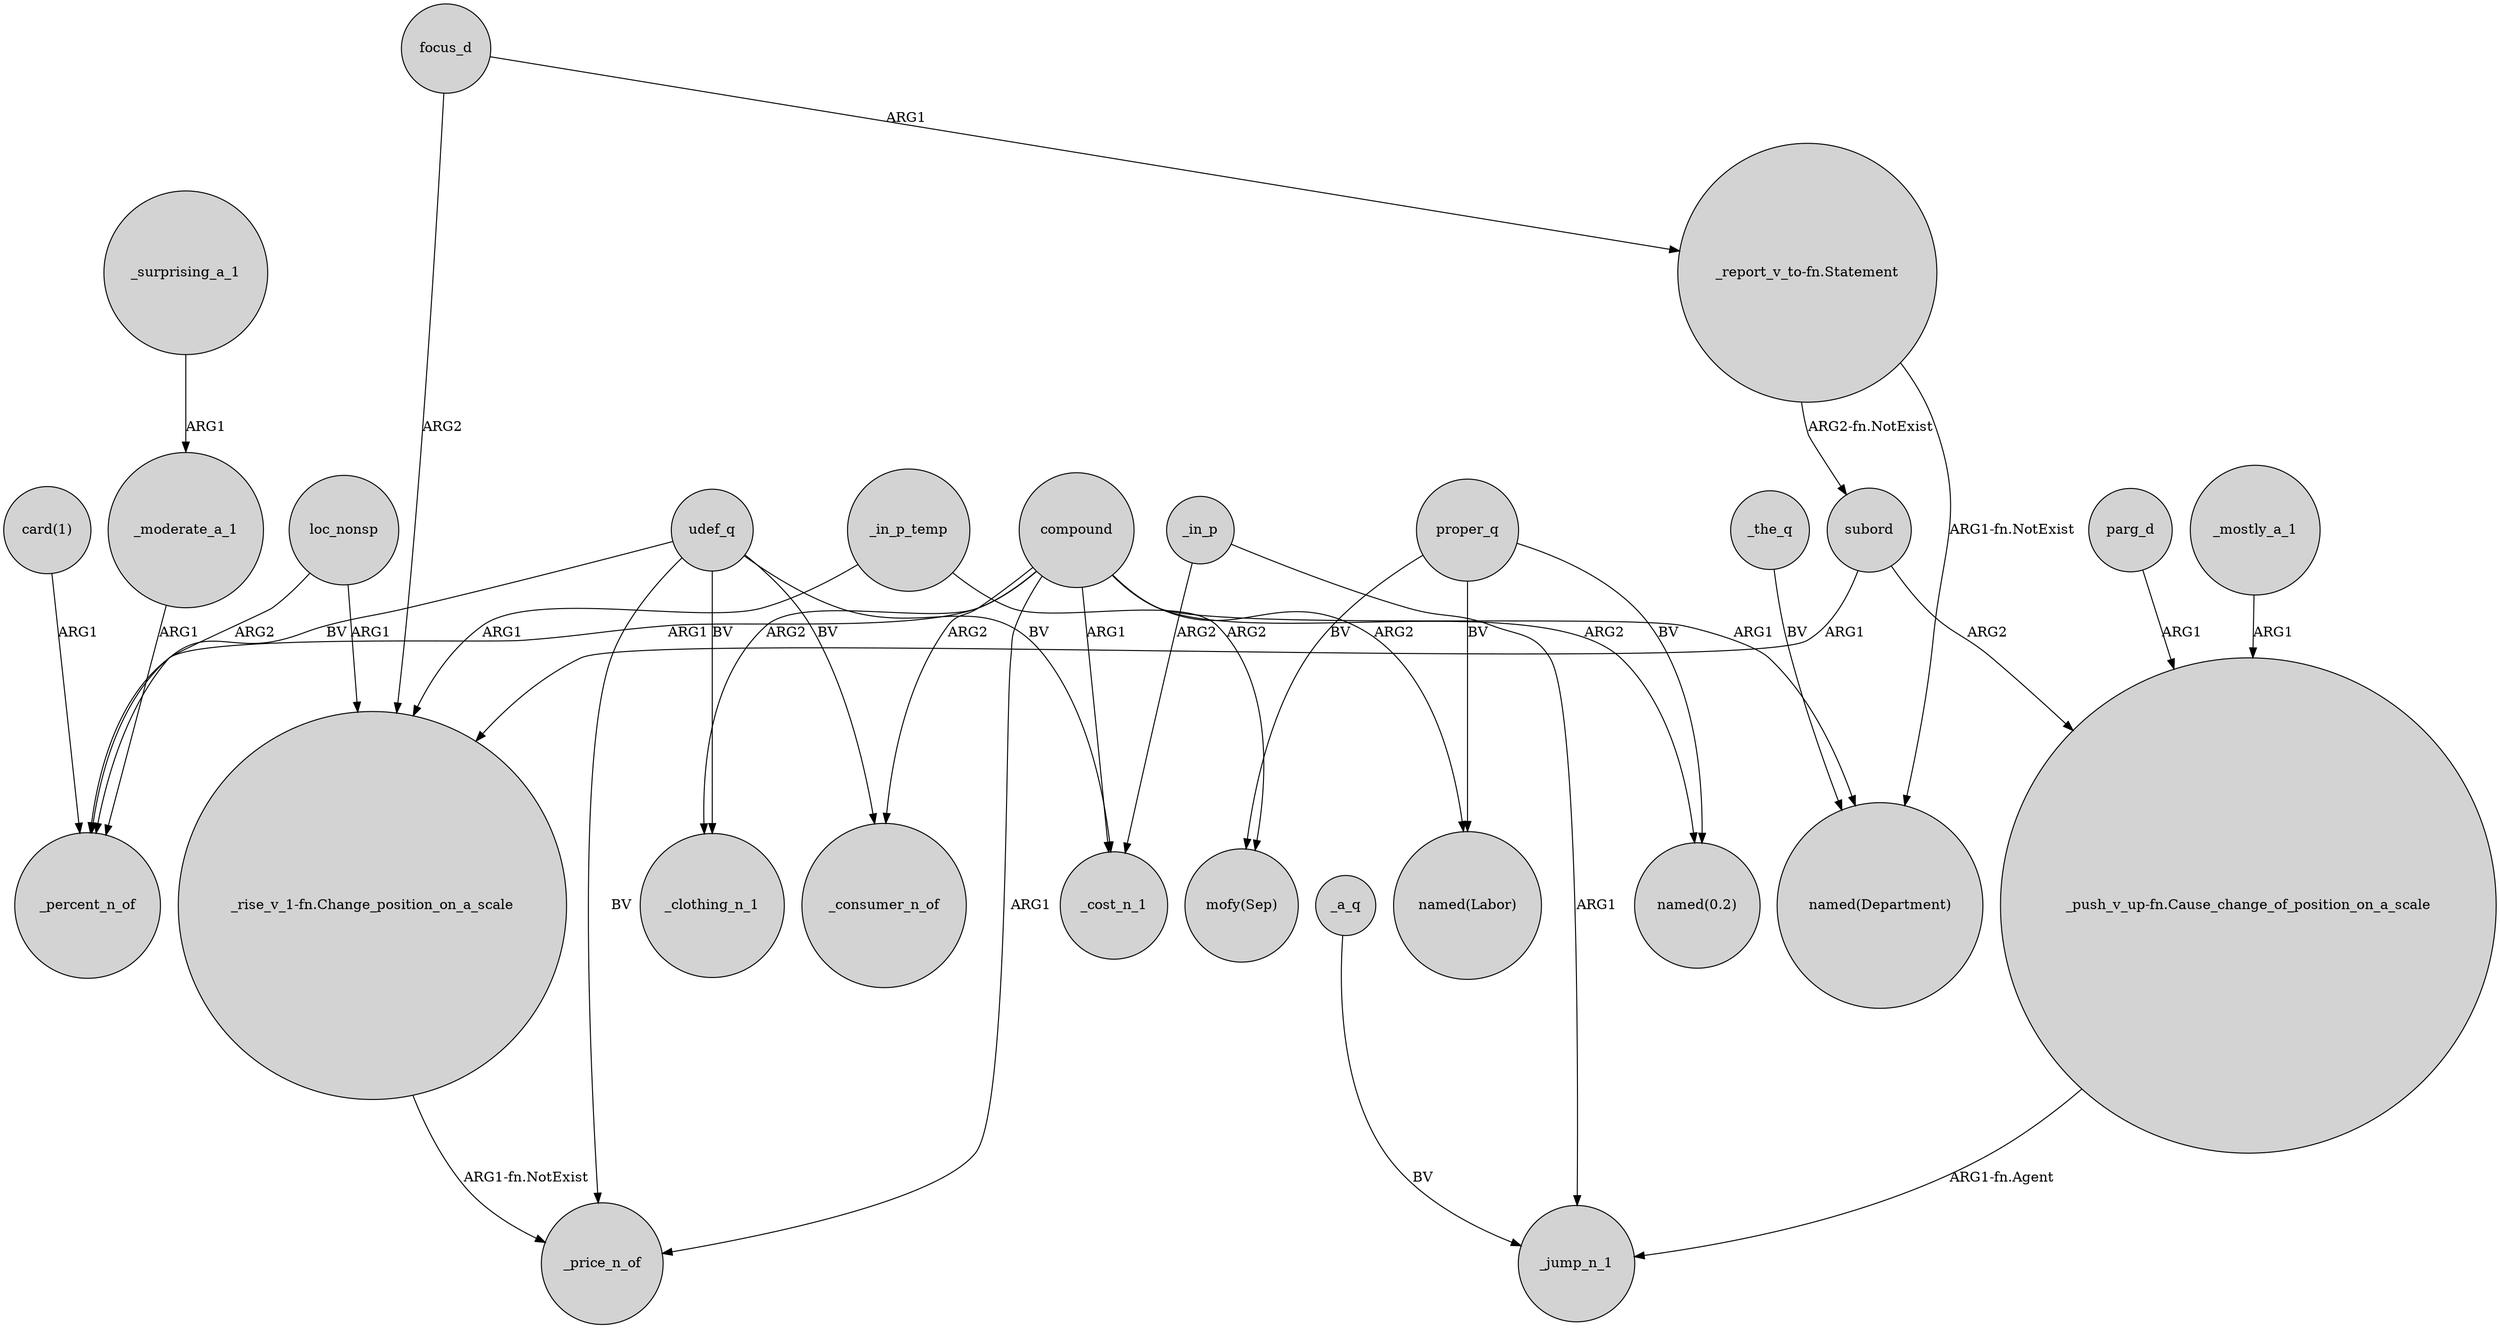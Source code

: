 digraph {
	node [shape=circle style=filled]
	"card(1)" -> _percent_n_of [label=ARG1]
	subord -> "_push_v_up-fn.Cause_change_of_position_on_a_scale" [label=ARG2]
	focus_d -> "_report_v_to-fn.Statement" [label=ARG1]
	"_push_v_up-fn.Cause_change_of_position_on_a_scale" -> _jump_n_1 [label="ARG1-fn.Agent"]
	udef_q -> _price_n_of [label=BV]
	_in_p -> _cost_n_1 [label=ARG2]
	parg_d -> "_push_v_up-fn.Cause_change_of_position_on_a_scale" [label=ARG1]
	compound -> "named(0.2)" [label=ARG2]
	proper_q -> "mofy(Sep)" [label=BV]
	udef_q -> _cost_n_1 [label=BV]
	_a_q -> _jump_n_1 [label=BV]
	proper_q -> "named(0.2)" [label=BV]
	_mostly_a_1 -> "_push_v_up-fn.Cause_change_of_position_on_a_scale" [label=ARG1]
	compound -> "named(Labor)" [label=ARG2]
	udef_q -> _clothing_n_1 [label=BV]
	loc_nonsp -> _percent_n_of [label=ARG2]
	compound -> _percent_n_of [label=ARG1]
	loc_nonsp -> "_rise_v_1-fn.Change_position_on_a_scale" [label=ARG1]
	"_report_v_to-fn.Statement" -> "named(Department)" [label="ARG1-fn.NotExist"]
	"_report_v_to-fn.Statement" -> subord [label="ARG2-fn.NotExist"]
	_the_q -> "named(Department)" [label=BV]
	udef_q -> _consumer_n_of [label=BV]
	compound -> _cost_n_1 [label=ARG1]
	"_rise_v_1-fn.Change_position_on_a_scale" -> _price_n_of [label="ARG1-fn.NotExist"]
	compound -> _consumer_n_of [label=ARG2]
	_in_p -> _jump_n_1 [label=ARG1]
	udef_q -> _percent_n_of [label=BV]
	subord -> "_rise_v_1-fn.Change_position_on_a_scale" [label=ARG1]
	compound -> "named(Department)" [label=ARG1]
	compound -> _price_n_of [label=ARG1]
	_surprising_a_1 -> _moderate_a_1 [label=ARG1]
	_moderate_a_1 -> _percent_n_of [label=ARG1]
	proper_q -> "named(Labor)" [label=BV]
	_in_p_temp -> "_rise_v_1-fn.Change_position_on_a_scale" [label=ARG1]
	_in_p_temp -> "mofy(Sep)" [label=ARG2]
	compound -> _clothing_n_1 [label=ARG2]
	focus_d -> "_rise_v_1-fn.Change_position_on_a_scale" [label=ARG2]
}
